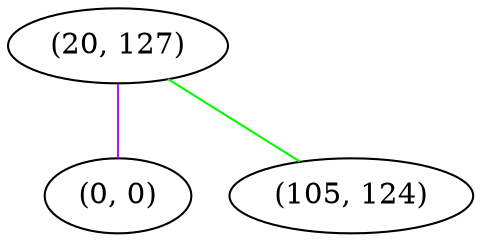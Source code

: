graph "" {
"(20, 127)";
"(0, 0)";
"(105, 124)";
"(20, 127)" -- "(0, 0)"  [color=purple, key=0, weight=4];
"(20, 127)" -- "(105, 124)"  [color=green, key=0, weight=2];
}
